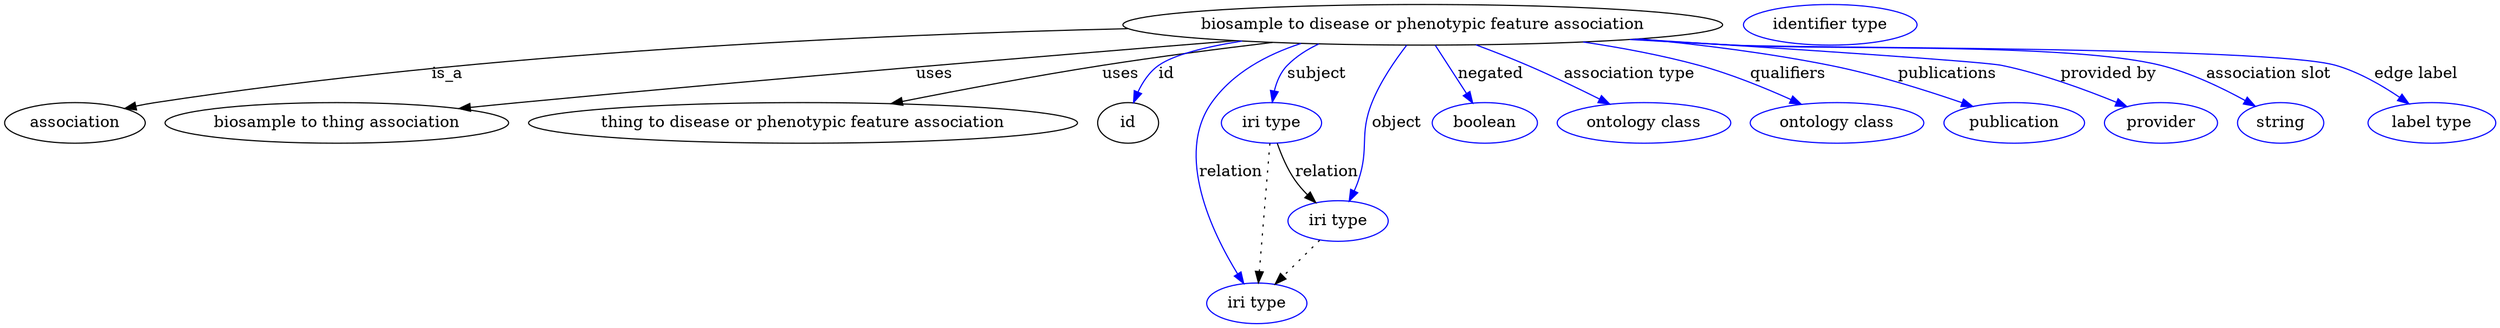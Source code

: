 digraph {
	graph [bb="0,0,1798.1,281"];
	node [label="\N"];
	"biosample to disease or phenotypic feature association"	 [height=0.5,
		label="biosample to disease or phenotypic feature association",
		pos="1017.4,263",
		width=5.6288];
	association	 [height=0.5,
		pos="49.402,177",
		width=1.3723];
	"biosample to disease or phenotypic feature association" -> association	 [label=is_a,
		lp="404.68,220",
		pos="e,85.604,189.37 838.5,254.48 614.43,242.97 243.53,220.87 108.4,195 104.2,194.2 99.875,193.2 95.565,192.1"];
	"biosample to thing association"	 [height=0.5,
		pos="234.4,177",
		width=3.2623];
	"biosample to disease or phenotypic feature association" -> "biosample to thing association"	 [label=uses,
		lp="643.46,220",
		pos="e,319.39,189.5 877.11,249.99 744.16,237.3 538.98,216.78 361.4,195 351.1,193.74 340.34,192.34 329.63,190.89"];
	"thing to disease or phenotypic feature association"	 [height=0.5,
		pos="554.4,177",
		width=5.1241];
	"biosample to disease or phenotypic feature association" -> "thing to disease or phenotypic feature association"	 [label=uses,
		lp="784.46,220",
		pos="e,621.35,193.82 902.98,248.12 861.68,242.24 814.77,234.98 772.29,227 725.15,218.14 672.74,206.18 631.14,196.18"];
	id	 [height=0.5,
		pos="783.4,177",
		width=0.75];
	"biosample to disease or phenotypic feature association" -> id	 [color=blue,
		label=id,
		lp="819.85,220",
		pos="e,789.77,195.01 889.56,249 856.82,243.52 827.03,236.28 813.51,227 805.29,221.36 798.94,212.66 794.24,204.1",
		style=solid];
	subject	 [color=blue,
		height=0.5,
		label="iri type",
		pos="901.4,177",
		width=0.9834];
	"biosample to disease or phenotypic feature association" -> subject	 [color=blue,
		label=subject,
		lp="939.23,220",
		pos="e,903.78,195.23 946.71,246.07 936.39,241.22 926.61,234.99 918.75,227 912.86,221.01 908.96,212.93 906.39,205.01",
		style=solid];
	relation	 [color=blue,
		height=0.5,
		label="iri type",
		pos="888.4,18",
		width=0.9834];
	"biosample to disease or phenotypic feature association" -> relation	 [color=blue,
		label=relation,
		lp="867.78,134",
		pos="e,878.13,35.292 929.12,246.7 901.02,236.75 873.16,220.74 857.4,195 828.47,147.74 854.61,80.847 873.33,44.321",
		style=solid];
	object	 [color=blue,
		height=0.5,
		label="iri type",
		pos="951.4,91",
		width=0.9834];
	"biosample to disease or phenotypic feature association" -> object	 [color=blue,
		label=object,
		lp="998.51,177",
		pos="e,958.89,108.77 1006.1,244.85 998.13,231.49 987.82,212.66 981.19,195 970.3,165.95 974.56,156.64 965.4,127 964.53,124.18 963.54,121.26 \
962.51,118.36",
		style=solid];
	negated	 [color=blue,
		height=0.5,
		label=boolean,
		pos="1062.4,177",
		width=1.0584];
	"biosample to disease or phenotypic feature association" -> negated	 [color=blue,
		label=negated,
		lp="1065.2,220",
		pos="e,1053.2,194.62 1026.9,244.76 1033.2,232.86 1041.4,217.12 1048.4,203.8",
		style=solid];
	"association type"	 [color=blue,
		height=0.5,
		label="ontology class",
		pos="1179.4,177",
		width=1.6931];
	"biosample to disease or phenotypic feature association" -> "association type"	 [color=blue,
		label="association type",
		lp="1161.3,220",
		pos="e,1151.9,193.22 1055.3,245.15 1066.9,239.5 1079.8,233.12 1091.4,227 1108.6,217.97 1127.3,207.43 1143,198.37",
		style=solid];
	qualifiers	 [color=blue,
		height=0.5,
		label="ontology class",
		pos="1319.4,177",
		width=1.6931];
	"biosample to disease or phenotypic feature association" -> qualifiers	 [color=blue,
		label=qualifiers,
		lp="1273.5,220",
		pos="e,1290.1,192.83 1125.2,247.72 1153.3,242.43 1183.3,235.61 1210.4,227 1234.7,219.3 1260.6,207.55 1281.1,197.37",
		style=solid];
	publications	 [color=blue,
		height=0.5,
		label=publication,
		pos="1448.4,177",
		width=1.3859];
	"biosample to disease or phenotypic feature association" -> publications	 [color=blue,
		label=publications,
		lp="1386.6,220",
		pos="e,1415.3,190.62 1163.6,250.5 1208.7,245.06 1258.4,237.46 1303.4,227 1338.5,218.82 1377.1,205.29 1405.6,194.36",
		style=solid];
	"provided by"	 [color=blue,
		height=0.5,
		label=provider,
		pos="1556.4,177",
		width=1.1129];
	"biosample to disease or phenotypic feature association" -> "provided by"	 [color=blue,
		label="provided by",
		lp="1503,220",
		pos="e,1528.5,190.13 1163.6,250.53 1277.7,240.73 1417.9,228.49 1424.4,227 1457.3,219.46 1493.1,205.53 1519.1,194.29",
		style=solid];
	"association slot"	 [color=blue,
		height=0.5,
		label=string,
		pos="1644.4,177",
		width=0.8403];
	"biosample to disease or phenotypic feature association" -> "association slot"	 [color=blue,
		label="association slot",
		lp="1622.4,220",
		pos="e,1623.4,190.12 1161,250.28 1183.9,248.4 1207.3,246.58 1229.4,245 1298.5,240.07 1473.4,244.33 1540.4,227 1566.8,220.17 1594.5,206.47 \
1614.7,195.13",
		style=solid];
	"edge label"	 [color=blue,
		height=0.5,
		label="label type",
		pos="1753.4,177",
		width=1.2425];
	"biosample to disease or phenotypic feature association" -> "edge label"	 [color=blue,
		label="edge label",
		lp="1729,220",
		pos="e,1733,193.09 1159,250.11 1182.5,248.22 1206.6,246.43 1229.4,245 1327.1,238.86 1575.6,254.88 1669.4,227 1689.1,221.14 1709,209.62 \
1724.5,199.11",
		style=solid];
	association_id	 [color=blue,
		height=0.5,
		label="identifier type",
		pos="1297.4,263",
		width=1.652];
	subject -> relation	 [pos="e,889.88,36.027 899.91,158.76 897.66,131.21 893.37,78.735 890.71,46.223",
		style=dotted];
	subject -> object	 [label=relation,
		lp="944.78,134",
		pos="e,936.65,107.52 907.74,158.84 911.48,149.09 916.65,137.04 922.64,127 924.96,123.11 927.67,119.18 930.47,115.41"];
	object -> relation	 [pos="e,902.64,34.499 937.11,74.435 928.89,64.915 918.42,52.785 909.3,42.212",
		style=dotted];
}
